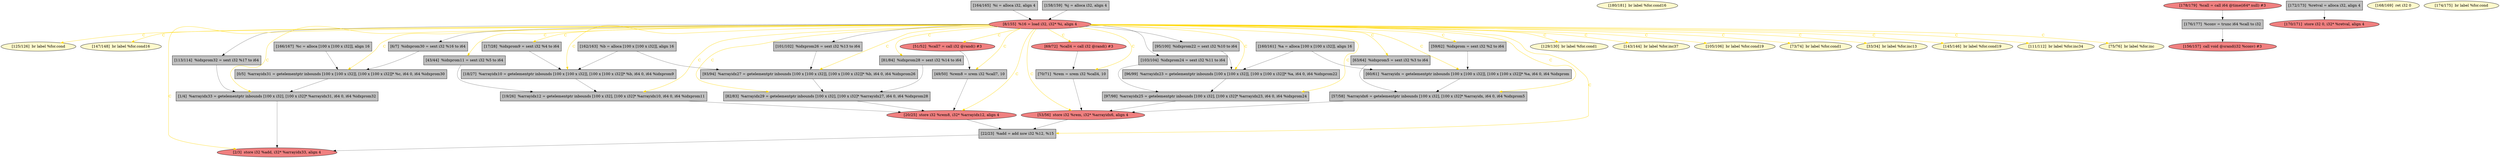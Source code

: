 
digraph G {


node246 [fillcolor=lemonchiffon,label="[125/126]  br label %for.cond",shape=ellipse,style=filled ]
node245 [fillcolor=lemonchiffon,label="[180/181]  br label %for.cond16",shape=ellipse,style=filled ]
node244 [fillcolor=grey,label="[176/177]  %conv = trunc i64 %call to i32",shape=rectangle,style=filled ]
node243 [fillcolor=lemonchiffon,label="[147/148]  br label %for.cond16",shape=ellipse,style=filled ]
node241 [fillcolor=grey,label="[160/161]  %a = alloca [100 x [100 x i32]], align 16",shape=rectangle,style=filled ]
node240 [fillcolor=grey,label="[96/99]  %arrayidx23 = getelementptr inbounds [100 x [100 x i32]], [100 x [100 x i32]]* %a, i64 0, i64 %idxprom22",shape=rectangle,style=filled ]
node239 [fillcolor=lemonchiffon,label="[129/130]  br label %for.cond1",shape=ellipse,style=filled ]
node237 [fillcolor=lightcoral,label="[20/25]  store i32 %rem8, i32* %arrayidx12, align 4",shape=ellipse,style=filled ]
node235 [fillcolor=grey,label="[19/26]  %arrayidx12 = getelementptr inbounds [100 x i32], [100 x i32]* %arrayidx10, i64 0, i64 %idxprom11",shape=rectangle,style=filled ]
node236 [fillcolor=grey,label="[17/28]  %idxprom9 = sext i32 %4 to i64",shape=rectangle,style=filled ]
node233 [fillcolor=grey,label="[172/173]  %retval = alloca i32, align 4",shape=rectangle,style=filled ]
node212 [fillcolor=grey,label="[113/114]  %idxprom32 = sext i32 %17 to i64",shape=rectangle,style=filled ]
node200 [fillcolor=grey,label="[95/100]  %idxprom22 = sext i32 %10 to i64",shape=rectangle,style=filled ]
node234 [fillcolor=lemonchiffon,label="[143/144]  br label %for.inc37",shape=ellipse,style=filled ]
node209 [fillcolor=grey,label="[166/167]  %c = alloca [100 x [100 x i32]], align 16",shape=rectangle,style=filled ]
node228 [fillcolor=lemonchiffon,label="[105/106]  br label %for.cond19",shape=ellipse,style=filled ]
node205 [fillcolor=grey,label="[164/165]  %i = alloca i32, align 4",shape=rectangle,style=filled ]
node203 [fillcolor=lightcoral,label="[2/3]  store i32 %add, i32* %arrayidx33, align 4",shape=ellipse,style=filled ]
node211 [fillcolor=lightcoral,label="[53/56]  store i32 %rem, i32* %arrayidx6, align 4",shape=ellipse,style=filled ]
node226 [fillcolor=grey,label="[59/62]  %idxprom = sext i32 %2 to i64",shape=rectangle,style=filled ]
node197 [fillcolor=grey,label="[81/84]  %idxprom28 = sext i32 %14 to i64",shape=rectangle,style=filled ]
node247 [fillcolor=lemonchiffon,label="[73/74]  br label %for.cond1",shape=ellipse,style=filled ]
node227 [fillcolor=lemonchiffon,label="[33/34]  br label %for.inc13",shape=ellipse,style=filled ]
node206 [fillcolor=grey,label="[82/83]  %arrayidx29 = getelementptr inbounds [100 x i32], [100 x i32]* %arrayidx27, i64 0, i64 %idxprom28",shape=rectangle,style=filled ]
node216 [fillcolor=lightcoral,label="[51/52]  %call7 = call i32 @rand() #3",shape=ellipse,style=filled ]
node204 [fillcolor=lightcoral,label="[69/72]  %call4 = call i32 @rand() #3",shape=ellipse,style=filled ]
node217 [fillcolor=grey,label="[49/50]  %rem8 = srem i32 %call7, 10",shape=rectangle,style=filled ]
node201 [fillcolor=grey,label="[101/102]  %idxprom26 = sext i32 %13 to i64",shape=rectangle,style=filled ]
node238 [fillcolor=lightcoral,label="[156/157]  call void @srand(i32 %conv) #3",shape=ellipse,style=filled ]
node214 [fillcolor=lightcoral,label="[8/155]  %16 = load i32, i32* %i, align 4",shape=ellipse,style=filled ]
node215 [fillcolor=grey,label="[158/159]  %j = alloca i32, align 4",shape=rectangle,style=filled ]
node222 [fillcolor=lemonchiffon,label="[145/146]  br label %for.cond19",shape=ellipse,style=filled ]
node207 [fillcolor=lemonchiffon,label="[111/112]  br label %for.inc34",shape=ellipse,style=filled ]
node242 [fillcolor=lemonchiffon,label="[168/169]  ret i32 0",shape=ellipse,style=filled ]
node199 [fillcolor=grey,label="[93/94]  %arrayidx27 = getelementptr inbounds [100 x [100 x i32]], [100 x [100 x i32]]* %b, i64 0, i64 %idxprom26",shape=rectangle,style=filled ]
node208 [fillcolor=grey,label="[103/104]  %idxprom24 = sext i32 %11 to i64",shape=rectangle,style=filled ]
node202 [fillcolor=grey,label="[70/71]  %rem = srem i32 %call4, 10",shape=rectangle,style=filled ]
node213 [fillcolor=grey,label="[162/163]  %b = alloca [100 x [100 x i32]], align 16",shape=rectangle,style=filled ]
node198 [fillcolor=grey,label="[97/98]  %arrayidx25 = getelementptr inbounds [100 x i32], [100 x i32]* %arrayidx23, i64 0, i64 %idxprom24",shape=rectangle,style=filled ]
node230 [fillcolor=lemonchiffon,label="[75/76]  br label %for.inc",shape=ellipse,style=filled ]
node218 [fillcolor=grey,label="[1/4]  %arrayidx33 = getelementptr inbounds [100 x i32], [100 x i32]* %arrayidx31, i64 0, i64 %idxprom32",shape=rectangle,style=filled ]
node220 [fillcolor=grey,label="[43/44]  %idxprom11 = sext i32 %5 to i64",shape=rectangle,style=filled ]
node248 [fillcolor=grey,label="[22/23]  %add = add nsw i32 %12, %15",shape=rectangle,style=filled ]
node221 [fillcolor=grey,label="[0/5]  %arrayidx31 = getelementptr inbounds [100 x [100 x i32]], [100 x [100 x i32]]* %c, i64 0, i64 %idxprom30",shape=rectangle,style=filled ]
node223 [fillcolor=grey,label="[18/27]  %arrayidx10 = getelementptr inbounds [100 x [100 x i32]], [100 x [100 x i32]]* %b, i64 0, i64 %idxprom9",shape=rectangle,style=filled ]
node224 [fillcolor=grey,label="[57/58]  %arrayidx6 = getelementptr inbounds [100 x i32], [100 x i32]* %arrayidx, i64 0, i64 %idxprom5",shape=rectangle,style=filled ]
node225 [fillcolor=lemonchiffon,label="[174/175]  br label %for.cond",shape=ellipse,style=filled ]
node229 [fillcolor=grey,label="[63/64]  %idxprom5 = sext i32 %3 to i64",shape=rectangle,style=filled ]
node219 [fillcolor=lightcoral,label="[170/171]  store i32 0, i32* %retval, align 4",shape=ellipse,style=filled ]
node231 [fillcolor=grey,label="[6/7]  %idxprom30 = sext i32 %16 to i64",shape=rectangle,style=filled ]
node210 [fillcolor=grey,label="[60/61]  %arrayidx = getelementptr inbounds [100 x [100 x i32]], [100 x [100 x i32]]* %a, i64 0, i64 %idxprom",shape=rectangle,style=filled ]
node232 [fillcolor=lightcoral,label="[178/179]  %call = call i64 @time(i64* null) #3",shape=ellipse,style=filled ]

node214->node231 [style=solid,color=black,label="",penwidth=0.5,fontcolor=black ]
node214->node211 [style=solid,color=gold,label="C",penwidth=1.0,fontcolor=gold ]
node214->node243 [style=solid,color=gold,label="C",penwidth=1.0,fontcolor=gold ]
node214->node218 [style=solid,color=gold,label="C",penwidth=1.0,fontcolor=gold ]
node214->node198 [style=solid,color=gold,label="C",penwidth=1.0,fontcolor=gold ]
node214->node204 [style=solid,color=gold,label="C",penwidth=1.0,fontcolor=gold ]
node235->node237 [style=solid,color=black,label="",penwidth=0.5,fontcolor=black ]
node214->node239 [style=solid,color=gold,label="C",penwidth=1.0,fontcolor=gold ]
node214->node247 [style=solid,color=gold,label="C",penwidth=1.0,fontcolor=gold ]
node214->node246 [style=solid,color=gold,label="C",penwidth=1.0,fontcolor=gold ]
node214->node210 [style=solid,color=gold,label="C",penwidth=1.0,fontcolor=gold ]
node214->node236 [style=solid,color=gold,label="C",penwidth=1.0,fontcolor=gold ]
node223->node235 [style=solid,color=black,label="",penwidth=0.5,fontcolor=black ]
node224->node211 [style=solid,color=black,label="",penwidth=0.5,fontcolor=black ]
node214->node234 [style=solid,color=gold,label="C",penwidth=1.0,fontcolor=gold ]
node218->node203 [style=solid,color=black,label="",penwidth=0.5,fontcolor=black ]
node214->node201 [style=solid,color=black,label="",penwidth=0.5,fontcolor=black ]
node214->node227 [style=solid,color=gold,label="C",penwidth=1.0,fontcolor=gold ]
node214->node220 [style=solid,color=gold,label="C",penwidth=1.0,fontcolor=gold ]
node236->node223 [style=solid,color=black,label="",penwidth=0.5,fontcolor=black ]
node214->node237 [style=solid,color=gold,label="C",penwidth=1.0,fontcolor=gold ]
node221->node218 [style=solid,color=black,label="",penwidth=0.5,fontcolor=black ]
node214->node226 [style=solid,color=gold,label="C",penwidth=1.0,fontcolor=gold ]
node201->node199 [style=solid,color=black,label="",penwidth=0.5,fontcolor=black ]
node200->node240 [style=solid,color=black,label="",penwidth=0.5,fontcolor=black ]
node214->node235 [style=solid,color=gold,label="C",penwidth=1.0,fontcolor=gold ]
node231->node221 [style=solid,color=black,label="",penwidth=0.5,fontcolor=black ]
node214->node223 [style=solid,color=gold,label="C",penwidth=1.0,fontcolor=gold ]
node240->node198 [style=solid,color=black,label="",penwidth=0.5,fontcolor=black ]
node226->node210 [style=solid,color=black,label="",penwidth=0.5,fontcolor=black ]
node229->node224 [style=solid,color=black,label="",penwidth=0.5,fontcolor=black ]
node214->node216 [style=solid,color=gold,label="C",penwidth=1.0,fontcolor=gold ]
node199->node206 [style=solid,color=black,label="",penwidth=0.5,fontcolor=black ]
node213->node199 [style=solid,color=black,label="",penwidth=0.5,fontcolor=black ]
node214->node206 [style=solid,color=gold,label="C",penwidth=1.0,fontcolor=gold ]
node213->node223 [style=solid,color=black,label="",penwidth=0.5,fontcolor=black ]
node214->node202 [style=solid,color=gold,label="C",penwidth=1.0,fontcolor=gold ]
node241->node210 [style=solid,color=black,label="",penwidth=0.5,fontcolor=black ]
node202->node211 [style=solid,color=black,label="",penwidth=0.5,fontcolor=black ]
node211->node248 [style=solid,color=black,label="",penwidth=0.5,fontcolor=black ]
node214->node230 [style=solid,color=gold,label="C",penwidth=1.0,fontcolor=gold ]
node248->node203 [style=solid,color=black,label="",penwidth=0.5,fontcolor=black ]
node244->node238 [style=solid,color=black,label="",penwidth=0.5,fontcolor=black ]
node233->node219 [style=solid,color=black,label="",penwidth=0.5,fontcolor=black ]
node214->node200 [style=solid,color=black,label="",penwidth=0.5,fontcolor=black ]
node205->node214 [style=solid,color=black,label="",penwidth=0.5,fontcolor=black ]
node204->node202 [style=solid,color=black,label="",penwidth=0.5,fontcolor=black ]
node206->node237 [style=solid,color=black,label="",penwidth=0.5,fontcolor=black ]
node212->node218 [style=solid,color=black,label="",penwidth=0.5,fontcolor=black ]
node214->node240 [style=solid,color=gold,label="C",penwidth=1.0,fontcolor=gold ]
node214->node222 [style=solid,color=gold,label="C",penwidth=1.0,fontcolor=gold ]
node214->node224 [style=solid,color=gold,label="C",penwidth=1.0,fontcolor=gold ]
node214->node203 [style=solid,color=gold,label="C",penwidth=1.0,fontcolor=gold ]
node237->node248 [style=solid,color=black,label="",penwidth=0.5,fontcolor=black ]
node214->node197 [style=solid,color=gold,label="C",penwidth=1.0,fontcolor=gold ]
node232->node244 [style=solid,color=black,label="",penwidth=0.5,fontcolor=black ]
node214->node207 [style=solid,color=gold,label="C",penwidth=1.0,fontcolor=gold ]
node209->node221 [style=solid,color=black,label="",penwidth=0.5,fontcolor=black ]
node214->node248 [style=solid,color=gold,label="C",penwidth=1.0,fontcolor=gold ]
node215->node214 [style=solid,color=black,label="",penwidth=0.5,fontcolor=black ]
node214->node221 [style=solid,color=gold,label="C",penwidth=1.0,fontcolor=gold ]
node208->node198 [style=solid,color=black,label="",penwidth=0.5,fontcolor=black ]
node241->node240 [style=solid,color=black,label="",penwidth=0.5,fontcolor=black ]
node214->node212 [style=solid,color=black,label="",penwidth=0.5,fontcolor=black ]
node214->node217 [style=solid,color=gold,label="C",penwidth=1.0,fontcolor=gold ]
node220->node235 [style=solid,color=black,label="",penwidth=0.5,fontcolor=black ]
node210->node224 [style=solid,color=black,label="",penwidth=0.5,fontcolor=black ]
node214->node208 [style=solid,color=black,label="",penwidth=0.5,fontcolor=black ]
node217->node237 [style=solid,color=black,label="",penwidth=0.5,fontcolor=black ]
node214->node228 [style=solid,color=gold,label="C",penwidth=1.0,fontcolor=gold ]
node214->node229 [style=solid,color=gold,label="C",penwidth=1.0,fontcolor=gold ]
node214->node199 [style=solid,color=gold,label="C",penwidth=1.0,fontcolor=gold ]
node197->node206 [style=solid,color=black,label="",penwidth=0.5,fontcolor=black ]
node198->node211 [style=solid,color=black,label="",penwidth=0.5,fontcolor=black ]
node216->node217 [style=solid,color=black,label="",penwidth=0.5,fontcolor=black ]


}
